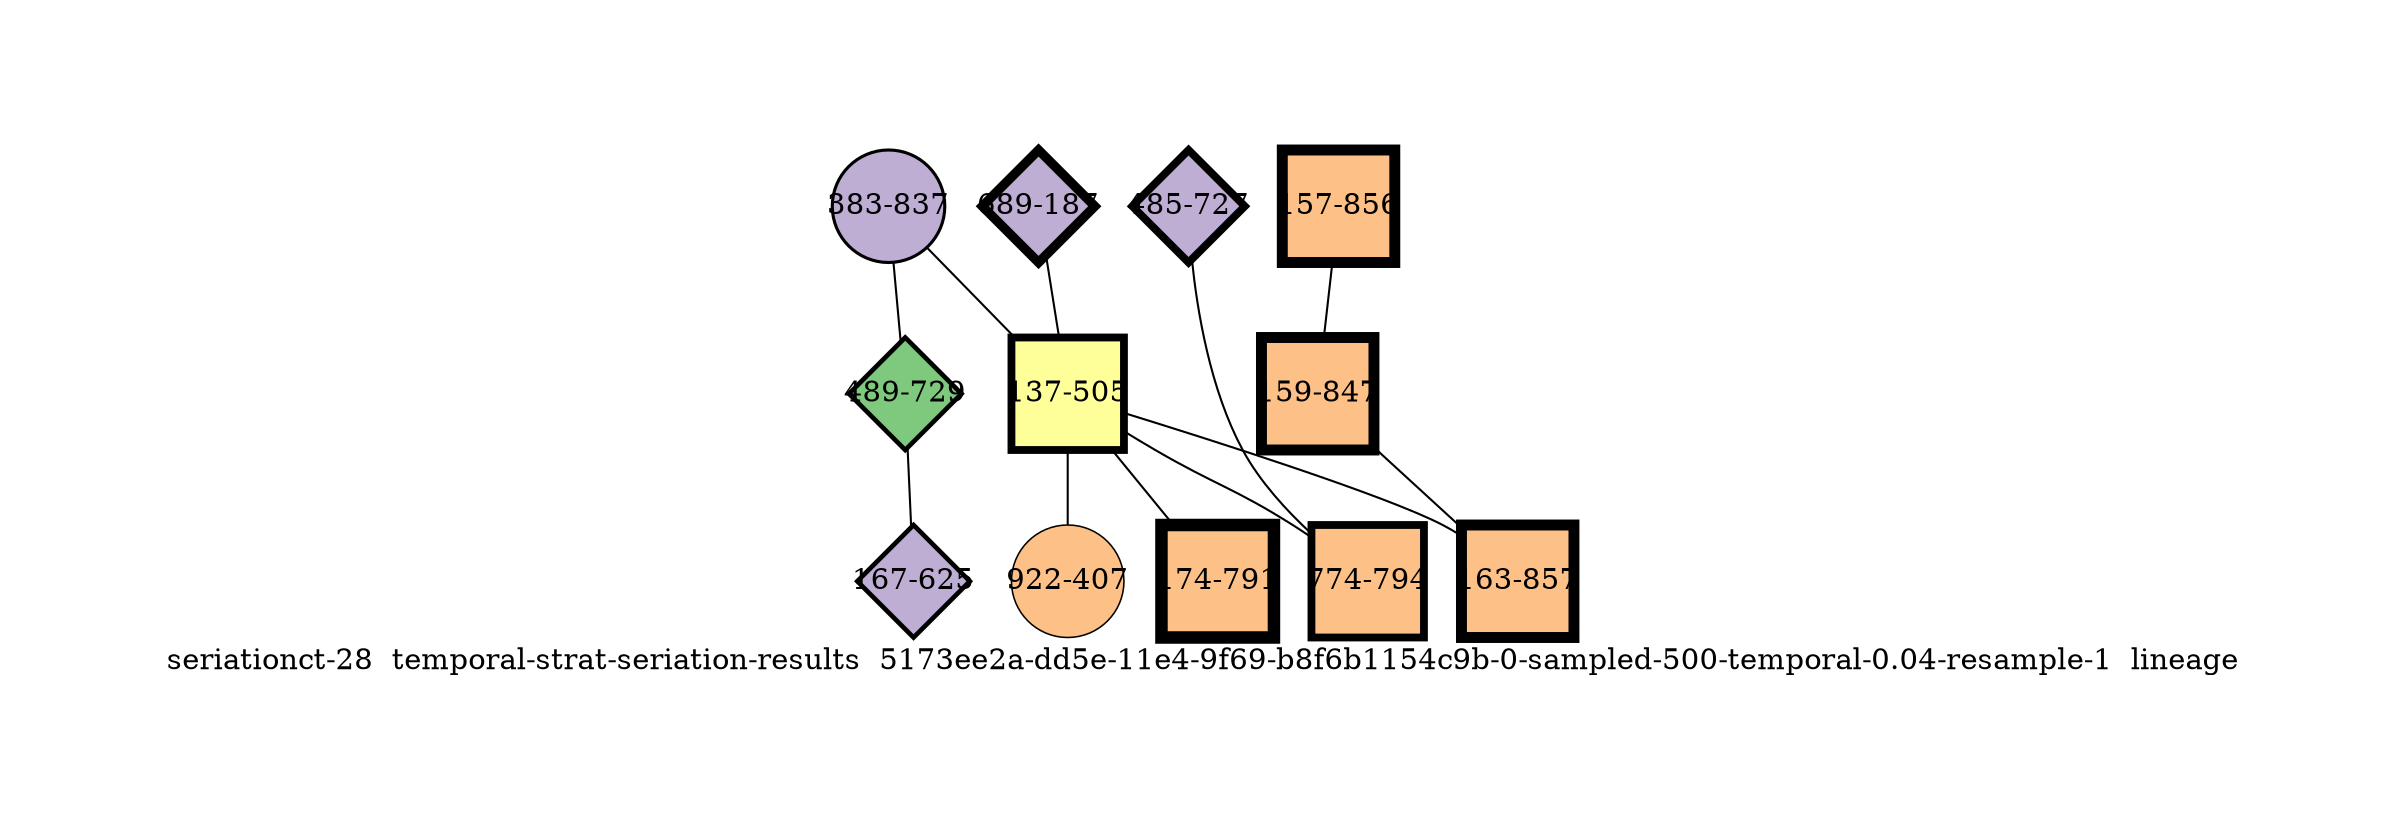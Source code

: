 strict graph "seriationct-28  temporal-strat-seriation-results  5173ee2a-dd5e-11e4-9f69-b8f6b1154c9b-0-sampled-500-temporal-0.04-resample-1  lineage" {
labelloc=b;
ratio=auto;
pad="1.0";
label="seriationct-28  temporal-strat-seriation-results  5173ee2a-dd5e-11e4-9f69-b8f6b1154c9b-0-sampled-500-temporal-0.04-resample-1  lineage";
node [width="0.75", style=filled, fixedsize=true, height="0.75", shape=circle, label=""];
0 [xCoordinate="837.0", appears_in_slice=2, yCoordinate="383.0", colorscheme=accent8, lineage_id=0, short_label="383-837", label="383-837", shape=circle, cluster_id=1, fillcolor=2, size="500.0", id=0, penwidth="1.5"];
1 [xCoordinate="727.0", appears_in_slice=5, yCoordinate="485.0", colorscheme=accent8, lineage_id=2, short_label="485-727", label="485-727", shape=diamond, cluster_id=1, fillcolor=2, size="500.0", id=1, penwidth="3.75"];
2 [xCoordinate="187.0", appears_in_slice=6, yCoordinate="689.0", colorscheme=accent8, lineage_id=2, short_label="689-187", label="689-187", shape=diamond, cluster_id=1, fillcolor=2, size="500.0", id=2, penwidth="4.5"];
3 [xCoordinate="729.0", appears_in_slice=3, yCoordinate="489.0", colorscheme=accent8, lineage_id=2, short_label="489-729", label="489-729", shape=diamond, cluster_id=0, fillcolor=1, size="500.0", id=3, penwidth="2.25"];
4 [xCoordinate="505.0", appears_in_slice=5, yCoordinate="137.0", colorscheme=accent8, lineage_id=1, short_label="137-505", label="137-505", shape=square, cluster_id=3, fillcolor=4, size="500.0", id=4, penwidth="3.75"];
5 [xCoordinate="791.0", appears_in_slice=8, yCoordinate="174.0", colorscheme=accent8, lineage_id=1, short_label="174-791", label="174-791", shape=square, cluster_id=2, fillcolor=3, size="500.0", id=5, penwidth="6.0"];
6 [xCoordinate="856.0", appears_in_slice=7, yCoordinate="157.0", colorscheme=accent8, lineage_id=1, short_label="157-856", label="157-856", shape=square, cluster_id=2, fillcolor=3, size="500.0", id=6, penwidth="5.25"];
7 [xCoordinate="407.0", appears_in_slice=1, yCoordinate="922.0", colorscheme=accent8, lineage_id=0, short_label="922-407", label="922-407", shape=circle, cluster_id=2, fillcolor=3, size="500.0", id=7, penwidth="0.75"];
8 [xCoordinate="847.0", appears_in_slice=7, yCoordinate="159.0", colorscheme=accent8, lineage_id=1, short_label="159-847", label="159-847", shape=square, cluster_id=2, fillcolor=3, size="500.0", id=8, penwidth="5.25"];
9 [xCoordinate="794.0", appears_in_slice=5, yCoordinate="774.0", colorscheme=accent8, lineage_id=1, short_label="774-794", label="774-794", shape=square, cluster_id=2, fillcolor=3, size="500.0", id=9, penwidth="3.75"];
10 [xCoordinate="857.0", appears_in_slice=7, yCoordinate="163.0", colorscheme=accent8, lineage_id=1, short_label="163-857", label="163-857", shape=square, cluster_id=2, fillcolor=3, size="500.0", id=10, penwidth="5.25"];
11 [xCoordinate="625.0", appears_in_slice=3, yCoordinate="167.0", colorscheme=accent8, lineage_id=2, short_label="167-625", label="167-625", shape=diamond, cluster_id=1, fillcolor=2, size="500.0", id=11, penwidth="2.25"];
0 -- 3  [inverseweight="2.27127299734", weight="0.440281727988"];
0 -- 4  [inverseweight="2.43378890554", weight="0.410881978188"];
1 -- 9  [inverseweight="15.6402811772", weight="0.0639374694526"];
2 -- 4  [inverseweight="2.20198091226", weight="0.454136543344"];
3 -- 11  [inverseweight="14.8217291682", weight="0.0674685111737"];
4 -- 5  [inverseweight="1.84936740262", weight="0.540725438647"];
4 -- 7  [inverseweight="2.07853945621", weight="0.481107056693"];
4 -- 9  [inverseweight="2.49613398616", weight="0.400619520243"];
4 -- 10  [inverseweight="2.16655352738", weight="0.461562563473"];
6 -- 8  [inverseweight="16.2908803113", weight="0.0613840370129"];
8 -- 10  [inverseweight="10.2446971804", weight="0.0976114747353"];
}
